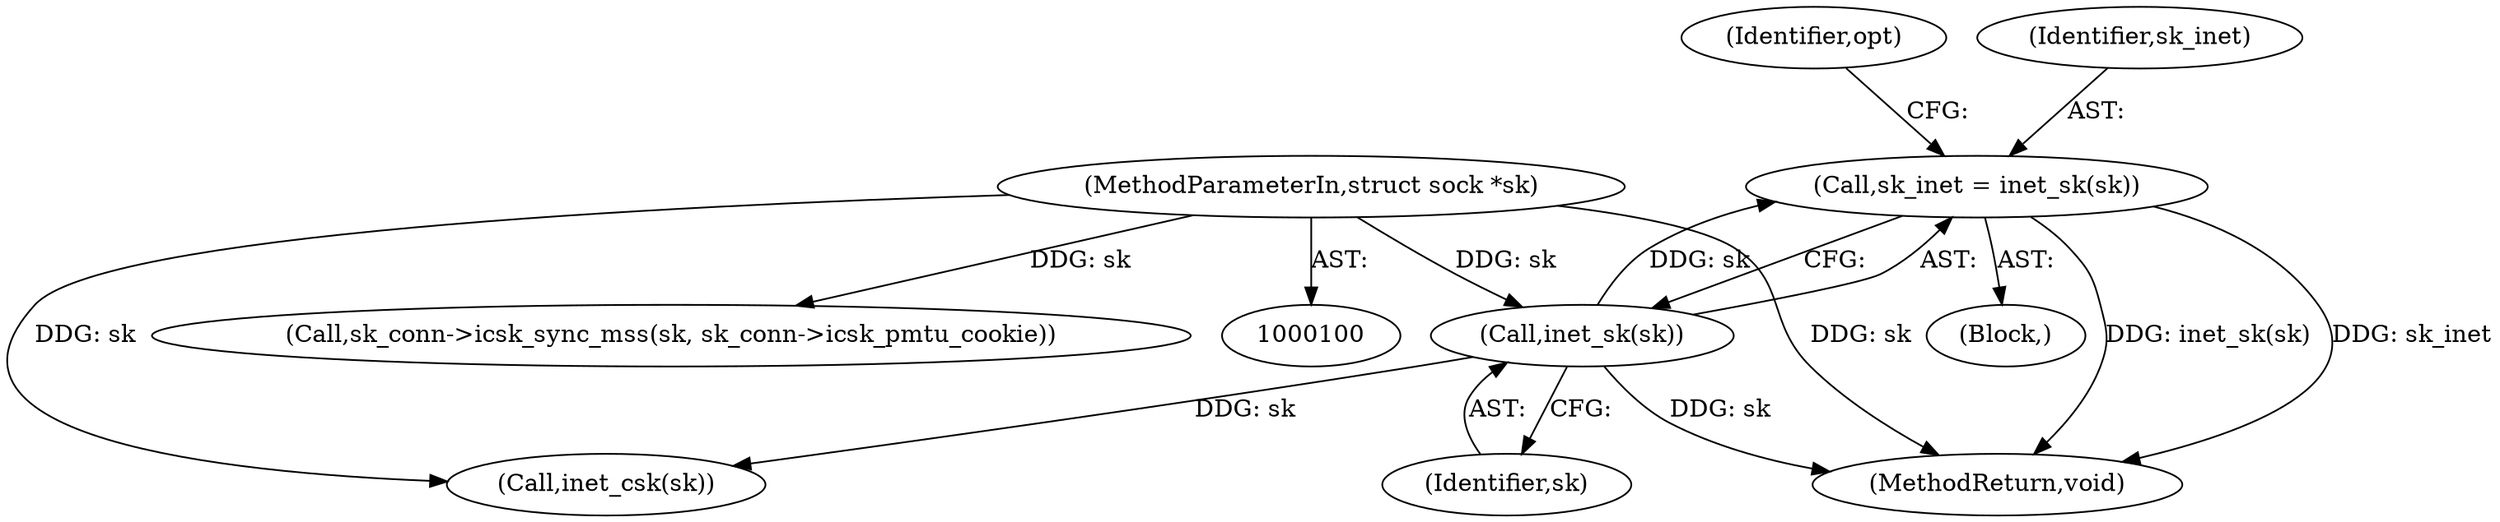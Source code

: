 digraph "0_linux_f6d8bd051c391c1c0458a30b2a7abcd939329259_8@pointer" {
"1000106" [label="(Call,sk_inet = inet_sk(sk))"];
"1000108" [label="(Call,inet_sk(sk))"];
"1000101" [label="(MethodParameterIn,struct sock *sk)"];
"1000108" [label="(Call,inet_sk(sk))"];
"1000157" [label="(MethodReturn,void)"];
"1000101" [label="(MethodParameterIn,struct sock *sk)"];
"1000111" [label="(Identifier,opt)"];
"1000145" [label="(Call,inet_csk(sk))"];
"1000109" [label="(Identifier,sk)"];
"1000107" [label="(Identifier,sk_inet)"];
"1000106" [label="(Call,sk_inet = inet_sk(sk))"];
"1000152" [label="(Call,sk_conn->icsk_sync_mss(sk, sk_conn->icsk_pmtu_cookie))"];
"1000102" [label="(Block,)"];
"1000106" -> "1000102"  [label="AST: "];
"1000106" -> "1000108"  [label="CFG: "];
"1000107" -> "1000106"  [label="AST: "];
"1000108" -> "1000106"  [label="AST: "];
"1000111" -> "1000106"  [label="CFG: "];
"1000106" -> "1000157"  [label="DDG: inet_sk(sk)"];
"1000106" -> "1000157"  [label="DDG: sk_inet"];
"1000108" -> "1000106"  [label="DDG: sk"];
"1000108" -> "1000109"  [label="CFG: "];
"1000109" -> "1000108"  [label="AST: "];
"1000108" -> "1000157"  [label="DDG: sk"];
"1000101" -> "1000108"  [label="DDG: sk"];
"1000108" -> "1000145"  [label="DDG: sk"];
"1000101" -> "1000100"  [label="AST: "];
"1000101" -> "1000157"  [label="DDG: sk"];
"1000101" -> "1000145"  [label="DDG: sk"];
"1000101" -> "1000152"  [label="DDG: sk"];
}
